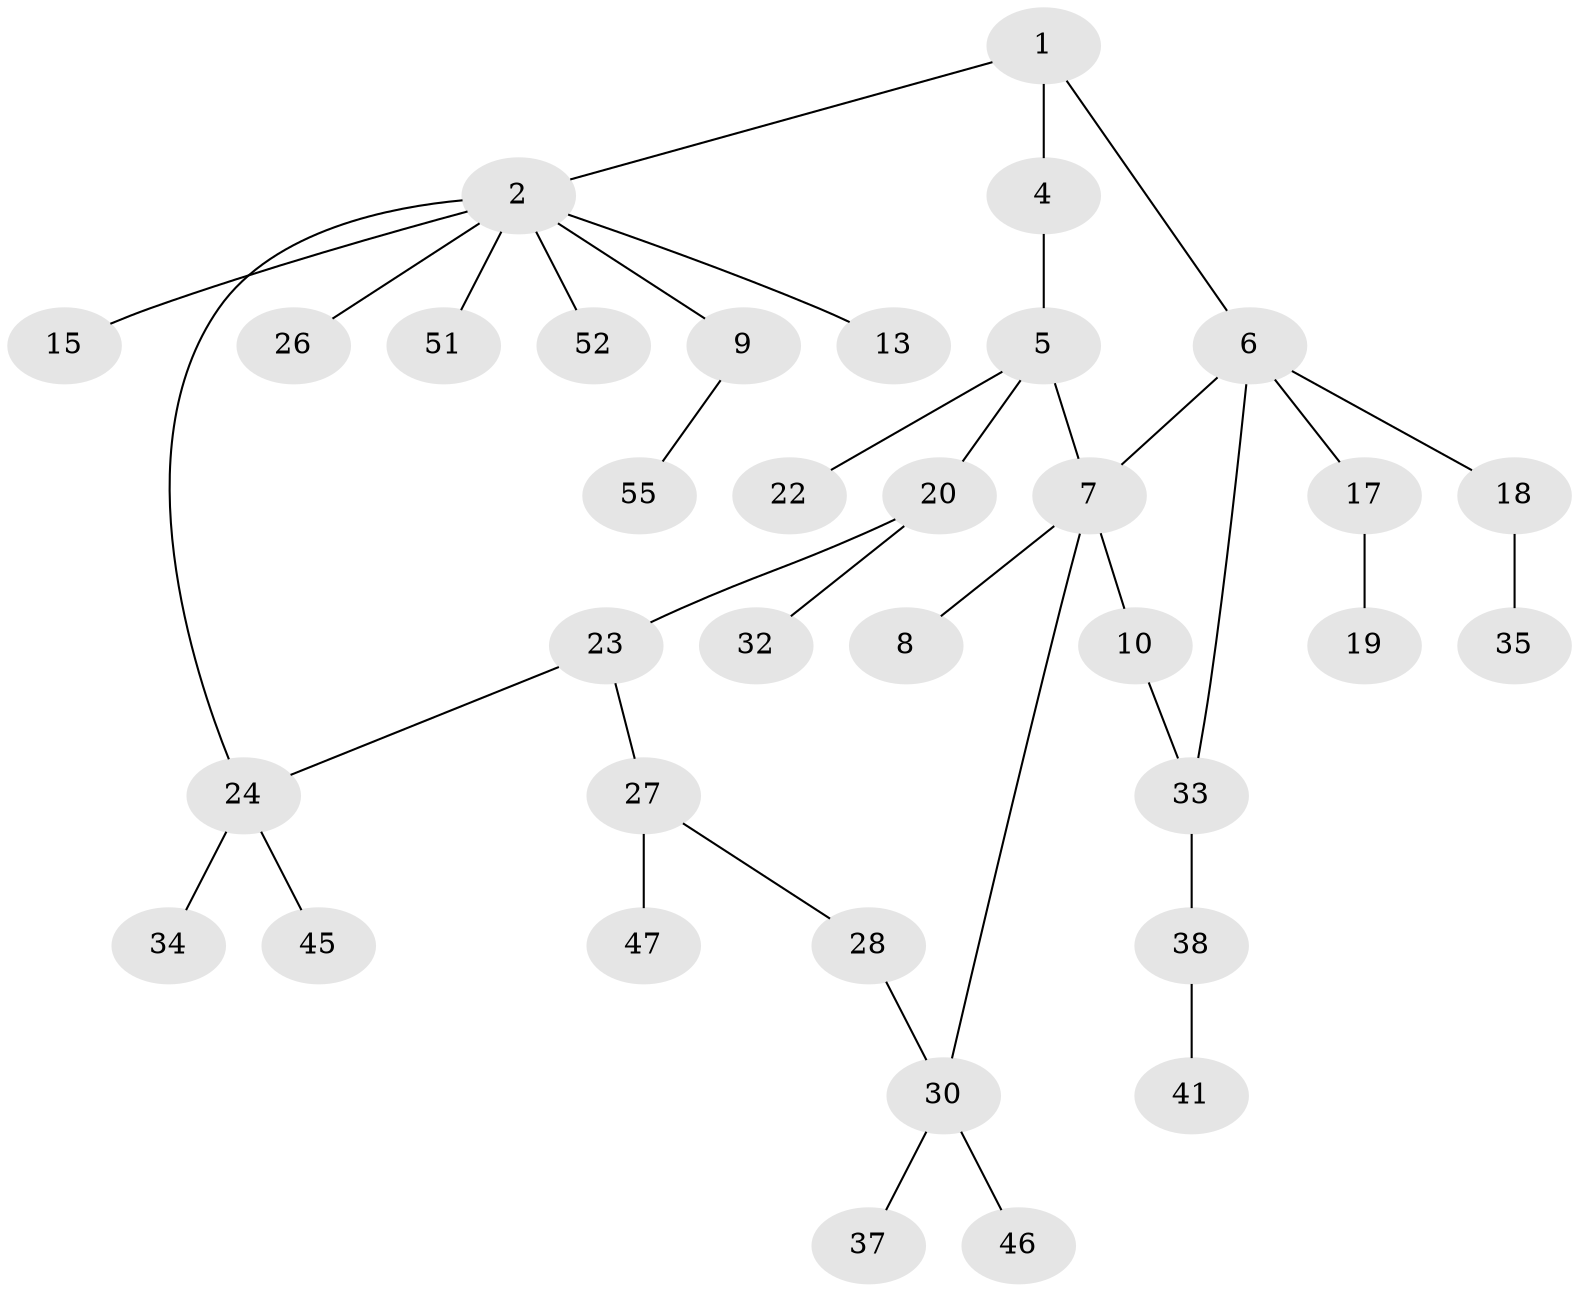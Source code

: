 // Generated by graph-tools (version 1.1) at 2025/51/02/27/25 19:51:38]
// undirected, 35 vertices, 38 edges
graph export_dot {
graph [start="1"]
  node [color=gray90,style=filled];
  1 [super="+3"];
  2 [super="+12"];
  4 [super="+44"];
  5 [super="+14"];
  6 [super="+16"];
  7 [super="+11"];
  8 [super="+49"];
  9 [super="+39"];
  10 [super="+25"];
  13;
  15;
  17;
  18 [super="+31"];
  19 [super="+50"];
  20 [super="+21"];
  22 [super="+48"];
  23 [super="+54"];
  24 [super="+43"];
  26;
  27 [super="+29"];
  28;
  30 [super="+36"];
  32;
  33 [super="+53"];
  34;
  35 [super="+40"];
  37;
  38 [super="+42"];
  41;
  45;
  46;
  47;
  51;
  52;
  55;
  1 -- 2;
  1 -- 4;
  1 -- 6;
  2 -- 9;
  2 -- 15;
  2 -- 26;
  2 -- 51;
  2 -- 52;
  2 -- 24;
  2 -- 13;
  4 -- 5 [weight=2];
  5 -- 22;
  5 -- 7;
  5 -- 20;
  6 -- 7;
  6 -- 18;
  6 -- 33;
  6 -- 17;
  7 -- 8;
  7 -- 10;
  7 -- 30;
  9 -- 55;
  10 -- 33;
  17 -- 19;
  18 -- 35;
  20 -- 32;
  20 -- 23;
  23 -- 27;
  23 -- 24;
  24 -- 34;
  24 -- 45;
  27 -- 28;
  27 -- 47;
  28 -- 30;
  30 -- 37;
  30 -- 46;
  33 -- 38;
  38 -- 41;
}
